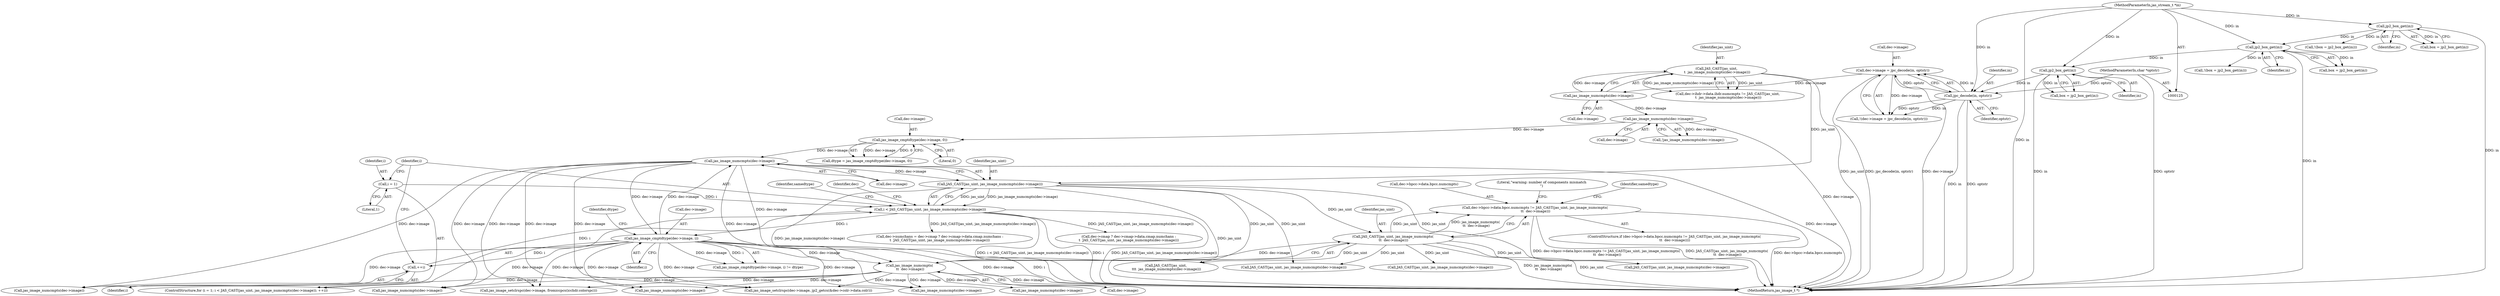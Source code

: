 digraph "0_jasper_d42b2388f7f8e0332c846675133acea151fc557a_33@pointer" {
"1000516" [label="(Call,dec->bpcc->data.bpcc.numcmpts != JAS_CAST(jas_uint, jas_image_numcmpts(\n \t\t  dec->image)))"];
"1000526" [label="(Call,JAS_CAST(jas_uint, jas_image_numcmpts(\n \t\t  dec->image)))"];
"1000439" [label="(Call,JAS_CAST(jas_uint, jas_image_numcmpts(dec->image)))"];
"1000404" [label="(Call,JAS_CAST(jas_uint,\n \t  jas_image_numcmpts(dec->image)))"];
"1000406" [label="(Call,jas_image_numcmpts(dec->image))"];
"1000373" [label="(Call,dec->image = jpc_decode(in, optstr))"];
"1000377" [label="(Call,jpc_decode(in, optstr))"];
"1000231" [label="(Call,jp2_box_get(in))"];
"1000206" [label="(Call,jp2_box_get(in))"];
"1000167" [label="(Call,jp2_box_get(in))"];
"1000126" [label="(MethodParameterIn,jas_stream_t *in)"];
"1000127" [label="(MethodParameterIn,char *optstr)"];
"1000441" [label="(Call,jas_image_numcmpts(dec->image))"];
"1000450" [label="(Call,jas_image_cmptdtype(dec->image, i))"];
"1000437" [label="(Call,i < JAS_CAST(jas_uint, jas_image_numcmpts(dec->image)))"];
"1000445" [label="(Call,++i)"];
"1000434" [label="(Call,i = 1)"];
"1000428" [label="(Call,jas_image_cmptdtype(dec->image, 0))"];
"1000415" [label="(Call,jas_image_numcmpts(dec->image))"];
"1000528" [label="(Call,jas_image_numcmpts(\n \t\t  dec->image))"];
"1000439" [label="(Call,JAS_CAST(jas_uint, jas_image_numcmpts(dec->image)))"];
"1000440" [label="(Identifier,jas_uint)"];
"1000527" [label="(Identifier,jas_uint)"];
"1000739" [label="(Call,jas_image_numcmpts(dec->image))"];
"1001053" [label="(Call,JAS_CAST(jas_uint, jas_image_numcmpts(dec->image)))"];
"1000777" [label="(Call,jas_image_numcmpts(dec->image))"];
"1000437" [label="(Call,i < JAS_CAST(jas_uint, jas_image_numcmpts(dec->image)))"];
"1000775" [label="(Call,JAS_CAST(jas_uint,\n \t\t\t  jas_image_numcmpts(dec->image)))"];
"1000126" [label="(MethodParameterIn,jas_stream_t *in)"];
"1000406" [label="(Call,jas_image_numcmpts(dec->image))"];
"1000442" [label="(Call,dec->image)"];
"1000515" [label="(ControlStructure,if (dec->bpcc->data.bpcc.numcmpts != JAS_CAST(jas_uint, jas_image_numcmpts(\n \t\t  dec->image))))"];
"1000407" [label="(Call,dec->image)"];
"1000127" [label="(MethodParameterIn,char *optstr)"];
"1000167" [label="(Call,jp2_box_get(in))"];
"1000534" [label="(Literal,\"warning: number of components mismatch\n\")"];
"1000429" [label="(Call,dec->image)"];
"1000547" [label="(Call,jas_image_numcmpts(dec->image))"];
"1000441" [label="(Call,jas_image_numcmpts(dec->image))"];
"1000204" [label="(Call,box = jp2_box_get(in))"];
"1000165" [label="(Call,box = jp2_box_get(in))"];
"1000528" [label="(Call,jas_image_numcmpts(\n \t\t  dec->image))"];
"1000426" [label="(Call,dtype = jas_image_cmptdtype(dec->image, 0))"];
"1000449" [label="(Call,jas_image_cmptdtype(dec->image, i) != dtype)"];
"1000526" [label="(Call,JAS_CAST(jas_uint, jas_image_numcmpts(\n \t\t  dec->image)))"];
"1000446" [label="(Identifier,i)"];
"1000450" [label="(Call,jas_image_cmptdtype(dec->image, i))"];
"1000232" [label="(Identifier,in)"];
"1000454" [label="(Identifier,i)"];
"1000452" [label="(Identifier,dec)"];
"1000414" [label="(Call,!jas_image_numcmpts(dec->image))"];
"1000372" [label="(Call,!(dec->image = jpc_decode(in, optstr)))"];
"1000379" [label="(Identifier,optstr)"];
"1000203" [label="(Call,!(box = jp2_box_get(in)))"];
"1000451" [label="(Call,dec->image)"];
"1000415" [label="(Call,jas_image_numcmpts(dec->image))"];
"1000206" [label="(Call,jp2_box_get(in))"];
"1000653" [label="(Call,jas_image_setclrspc(dec->image, fromiccpcs(icchdr.colorspc)))"];
"1000464" [label="(Identifier,samedtype)"];
"1000724" [label="(Call,dec->cmap ? dec->cmap->data.cmap.numchans :\n\t  JAS_CAST(jas_uint, jas_image_numcmpts(dec->image)))"];
"1000404" [label="(Call,JAS_CAST(jas_uint,\n \t  jas_image_numcmpts(dec->image)))"];
"1000720" [label="(Call,dec->numchans = dec->cmap ? dec->cmap->data.cmap.numchans :\n\t  JAS_CAST(jas_uint, jas_image_numcmpts(dec->image)))"];
"1000545" [label="(Call,JAS_CAST(jas_uint, jas_image_numcmpts(dec->image)))"];
"1000428" [label="(Call,jas_image_cmptdtype(dec->image, 0))"];
"1000601" [label="(Call,jas_image_setclrspc(dec->image, jp2_getcs(&dec->colr->data.colr)))"];
"1001055" [label="(Call,jas_image_numcmpts(dec->image))"];
"1000416" [label="(Call,dec->image)"];
"1000436" [label="(Literal,1)"];
"1000229" [label="(Call,box = jp2_box_get(in))"];
"1000164" [label="(Call,!(box = jp2_box_get(in)))"];
"1000455" [label="(Identifier,dtype)"];
"1000438" [label="(Identifier,i)"];
"1000435" [label="(Identifier,i)"];
"1000445" [label="(Call,++i)"];
"1001265" [label="(MethodReturn,jas_image_t *)"];
"1000737" [label="(Call,JAS_CAST(jas_uint, jas_image_numcmpts(dec->image)))"];
"1000537" [label="(Identifier,samedtype)"];
"1000517" [label="(Call,dec->bpcc->data.bpcc.numcmpts)"];
"1000967" [label="(Call,jas_image_numcmpts(dec->image))"];
"1000377" [label="(Call,jpc_decode(in, optstr))"];
"1000231" [label="(Call,jp2_box_get(in))"];
"1000373" [label="(Call,dec->image = jpc_decode(in, optstr))"];
"1000433" [label="(ControlStructure,for (i = 1; i < JAS_CAST(jas_uint, jas_image_numcmpts(dec->image)); ++i))"];
"1000529" [label="(Call,dec->image)"];
"1000378" [label="(Identifier,in)"];
"1000374" [label="(Call,dec->image)"];
"1000434" [label="(Call,i = 1)"];
"1000432" [label="(Literal,0)"];
"1000516" [label="(Call,dec->bpcc->data.bpcc.numcmpts != JAS_CAST(jas_uint, jas_image_numcmpts(\n \t\t  dec->image)))"];
"1000168" [label="(Identifier,in)"];
"1000394" [label="(Call,dec->ihdr->data.ihdr.numcmpts != JAS_CAST(jas_uint,\n \t  jas_image_numcmpts(dec->image)))"];
"1000207" [label="(Identifier,in)"];
"1000405" [label="(Identifier,jas_uint)"];
"1000516" -> "1000515"  [label="AST: "];
"1000516" -> "1000526"  [label="CFG: "];
"1000517" -> "1000516"  [label="AST: "];
"1000526" -> "1000516"  [label="AST: "];
"1000534" -> "1000516"  [label="CFG: "];
"1000537" -> "1000516"  [label="CFG: "];
"1000516" -> "1001265"  [label="DDG: dec->bpcc->data.bpcc.numcmpts != JAS_CAST(jas_uint, jas_image_numcmpts(\n \t\t  dec->image))"];
"1000516" -> "1001265"  [label="DDG: JAS_CAST(jas_uint, jas_image_numcmpts(\n \t\t  dec->image))"];
"1000516" -> "1001265"  [label="DDG: dec->bpcc->data.bpcc.numcmpts"];
"1000526" -> "1000516"  [label="DDG: jas_uint"];
"1000526" -> "1000516"  [label="DDG: jas_image_numcmpts(\n \t\t  dec->image)"];
"1000526" -> "1000528"  [label="CFG: "];
"1000527" -> "1000526"  [label="AST: "];
"1000528" -> "1000526"  [label="AST: "];
"1000526" -> "1001265"  [label="DDG: jas_image_numcmpts(\n \t\t  dec->image)"];
"1000526" -> "1001265"  [label="DDG: jas_uint"];
"1000439" -> "1000526"  [label="DDG: jas_uint"];
"1000528" -> "1000526"  [label="DDG: dec->image"];
"1000526" -> "1000545"  [label="DDG: jas_uint"];
"1000526" -> "1000737"  [label="DDG: jas_uint"];
"1000526" -> "1000775"  [label="DDG: jas_uint"];
"1000526" -> "1001053"  [label="DDG: jas_uint"];
"1000439" -> "1000437"  [label="AST: "];
"1000439" -> "1000441"  [label="CFG: "];
"1000440" -> "1000439"  [label="AST: "];
"1000441" -> "1000439"  [label="AST: "];
"1000437" -> "1000439"  [label="CFG: "];
"1000439" -> "1001265"  [label="DDG: jas_uint"];
"1000439" -> "1001265"  [label="DDG: jas_image_numcmpts(dec->image)"];
"1000439" -> "1000437"  [label="DDG: jas_uint"];
"1000439" -> "1000437"  [label="DDG: jas_image_numcmpts(dec->image)"];
"1000404" -> "1000439"  [label="DDG: jas_uint"];
"1000441" -> "1000439"  [label="DDG: dec->image"];
"1000439" -> "1000737"  [label="DDG: jas_uint"];
"1000439" -> "1000775"  [label="DDG: jas_uint"];
"1000439" -> "1001053"  [label="DDG: jas_uint"];
"1000404" -> "1000394"  [label="AST: "];
"1000404" -> "1000406"  [label="CFG: "];
"1000405" -> "1000404"  [label="AST: "];
"1000406" -> "1000404"  [label="AST: "];
"1000394" -> "1000404"  [label="CFG: "];
"1000404" -> "1001265"  [label="DDG: jas_uint"];
"1000404" -> "1000394"  [label="DDG: jas_uint"];
"1000404" -> "1000394"  [label="DDG: jas_image_numcmpts(dec->image)"];
"1000406" -> "1000404"  [label="DDG: dec->image"];
"1000406" -> "1000407"  [label="CFG: "];
"1000407" -> "1000406"  [label="AST: "];
"1000373" -> "1000406"  [label="DDG: dec->image"];
"1000406" -> "1000415"  [label="DDG: dec->image"];
"1000373" -> "1000372"  [label="AST: "];
"1000373" -> "1000377"  [label="CFG: "];
"1000374" -> "1000373"  [label="AST: "];
"1000377" -> "1000373"  [label="AST: "];
"1000372" -> "1000373"  [label="CFG: "];
"1000373" -> "1001265"  [label="DDG: jpc_decode(in, optstr)"];
"1000373" -> "1001265"  [label="DDG: dec->image"];
"1000373" -> "1000372"  [label="DDG: dec->image"];
"1000377" -> "1000373"  [label="DDG: in"];
"1000377" -> "1000373"  [label="DDG: optstr"];
"1000377" -> "1000379"  [label="CFG: "];
"1000378" -> "1000377"  [label="AST: "];
"1000379" -> "1000377"  [label="AST: "];
"1000377" -> "1001265"  [label="DDG: optstr"];
"1000377" -> "1001265"  [label="DDG: in"];
"1000377" -> "1000372"  [label="DDG: in"];
"1000377" -> "1000372"  [label="DDG: optstr"];
"1000231" -> "1000377"  [label="DDG: in"];
"1000126" -> "1000377"  [label="DDG: in"];
"1000127" -> "1000377"  [label="DDG: optstr"];
"1000231" -> "1000229"  [label="AST: "];
"1000231" -> "1000232"  [label="CFG: "];
"1000232" -> "1000231"  [label="AST: "];
"1000229" -> "1000231"  [label="CFG: "];
"1000231" -> "1001265"  [label="DDG: in"];
"1000231" -> "1000229"  [label="DDG: in"];
"1000206" -> "1000231"  [label="DDG: in"];
"1000126" -> "1000231"  [label="DDG: in"];
"1000206" -> "1000204"  [label="AST: "];
"1000206" -> "1000207"  [label="CFG: "];
"1000207" -> "1000206"  [label="AST: "];
"1000204" -> "1000206"  [label="CFG: "];
"1000206" -> "1001265"  [label="DDG: in"];
"1000206" -> "1000203"  [label="DDG: in"];
"1000206" -> "1000204"  [label="DDG: in"];
"1000167" -> "1000206"  [label="DDG: in"];
"1000126" -> "1000206"  [label="DDG: in"];
"1000167" -> "1000165"  [label="AST: "];
"1000167" -> "1000168"  [label="CFG: "];
"1000168" -> "1000167"  [label="AST: "];
"1000165" -> "1000167"  [label="CFG: "];
"1000167" -> "1001265"  [label="DDG: in"];
"1000167" -> "1000164"  [label="DDG: in"];
"1000167" -> "1000165"  [label="DDG: in"];
"1000126" -> "1000167"  [label="DDG: in"];
"1000126" -> "1000125"  [label="AST: "];
"1000126" -> "1001265"  [label="DDG: in"];
"1000127" -> "1000125"  [label="AST: "];
"1000127" -> "1001265"  [label="DDG: optstr"];
"1000441" -> "1000442"  [label="CFG: "];
"1000442" -> "1000441"  [label="AST: "];
"1000441" -> "1001265"  [label="DDG: dec->image"];
"1000450" -> "1000441"  [label="DDG: dec->image"];
"1000428" -> "1000441"  [label="DDG: dec->image"];
"1000441" -> "1000450"  [label="DDG: dec->image"];
"1000441" -> "1000528"  [label="DDG: dec->image"];
"1000441" -> "1000601"  [label="DDG: dec->image"];
"1000441" -> "1000653"  [label="DDG: dec->image"];
"1000441" -> "1000739"  [label="DDG: dec->image"];
"1000441" -> "1000777"  [label="DDG: dec->image"];
"1000441" -> "1000967"  [label="DDG: dec->image"];
"1000441" -> "1001055"  [label="DDG: dec->image"];
"1000450" -> "1000449"  [label="AST: "];
"1000450" -> "1000454"  [label="CFG: "];
"1000451" -> "1000450"  [label="AST: "];
"1000454" -> "1000450"  [label="AST: "];
"1000455" -> "1000450"  [label="CFG: "];
"1000450" -> "1001265"  [label="DDG: dec->image"];
"1000450" -> "1001265"  [label="DDG: i"];
"1000450" -> "1000445"  [label="DDG: i"];
"1000450" -> "1000449"  [label="DDG: dec->image"];
"1000450" -> "1000449"  [label="DDG: i"];
"1000437" -> "1000450"  [label="DDG: i"];
"1000450" -> "1000528"  [label="DDG: dec->image"];
"1000450" -> "1000601"  [label="DDG: dec->image"];
"1000450" -> "1000653"  [label="DDG: dec->image"];
"1000450" -> "1000739"  [label="DDG: dec->image"];
"1000450" -> "1000777"  [label="DDG: dec->image"];
"1000450" -> "1000967"  [label="DDG: dec->image"];
"1000450" -> "1001055"  [label="DDG: dec->image"];
"1000437" -> "1000433"  [label="AST: "];
"1000438" -> "1000437"  [label="AST: "];
"1000452" -> "1000437"  [label="CFG: "];
"1000464" -> "1000437"  [label="CFG: "];
"1000437" -> "1001265"  [label="DDG: i < JAS_CAST(jas_uint, jas_image_numcmpts(dec->image))"];
"1000437" -> "1001265"  [label="DDG: i"];
"1000437" -> "1001265"  [label="DDG: JAS_CAST(jas_uint, jas_image_numcmpts(dec->image))"];
"1000445" -> "1000437"  [label="DDG: i"];
"1000434" -> "1000437"  [label="DDG: i"];
"1000437" -> "1000720"  [label="DDG: JAS_CAST(jas_uint, jas_image_numcmpts(dec->image))"];
"1000437" -> "1000724"  [label="DDG: JAS_CAST(jas_uint, jas_image_numcmpts(dec->image))"];
"1000445" -> "1000433"  [label="AST: "];
"1000445" -> "1000446"  [label="CFG: "];
"1000446" -> "1000445"  [label="AST: "];
"1000438" -> "1000445"  [label="CFG: "];
"1000434" -> "1000433"  [label="AST: "];
"1000434" -> "1000436"  [label="CFG: "];
"1000435" -> "1000434"  [label="AST: "];
"1000436" -> "1000434"  [label="AST: "];
"1000438" -> "1000434"  [label="CFG: "];
"1000428" -> "1000426"  [label="AST: "];
"1000428" -> "1000432"  [label="CFG: "];
"1000429" -> "1000428"  [label="AST: "];
"1000432" -> "1000428"  [label="AST: "];
"1000426" -> "1000428"  [label="CFG: "];
"1000428" -> "1000426"  [label="DDG: dec->image"];
"1000428" -> "1000426"  [label="DDG: 0"];
"1000415" -> "1000428"  [label="DDG: dec->image"];
"1000415" -> "1000414"  [label="AST: "];
"1000415" -> "1000416"  [label="CFG: "];
"1000416" -> "1000415"  [label="AST: "];
"1000414" -> "1000415"  [label="CFG: "];
"1000415" -> "1001265"  [label="DDG: dec->image"];
"1000415" -> "1000414"  [label="DDG: dec->image"];
"1000528" -> "1000529"  [label="CFG: "];
"1000529" -> "1000528"  [label="AST: "];
"1000528" -> "1001265"  [label="DDG: dec->image"];
"1000528" -> "1000547"  [label="DDG: dec->image"];
"1000528" -> "1000601"  [label="DDG: dec->image"];
"1000528" -> "1000653"  [label="DDG: dec->image"];
"1000528" -> "1000739"  [label="DDG: dec->image"];
"1000528" -> "1000777"  [label="DDG: dec->image"];
"1000528" -> "1000967"  [label="DDG: dec->image"];
"1000528" -> "1001055"  [label="DDG: dec->image"];
}
